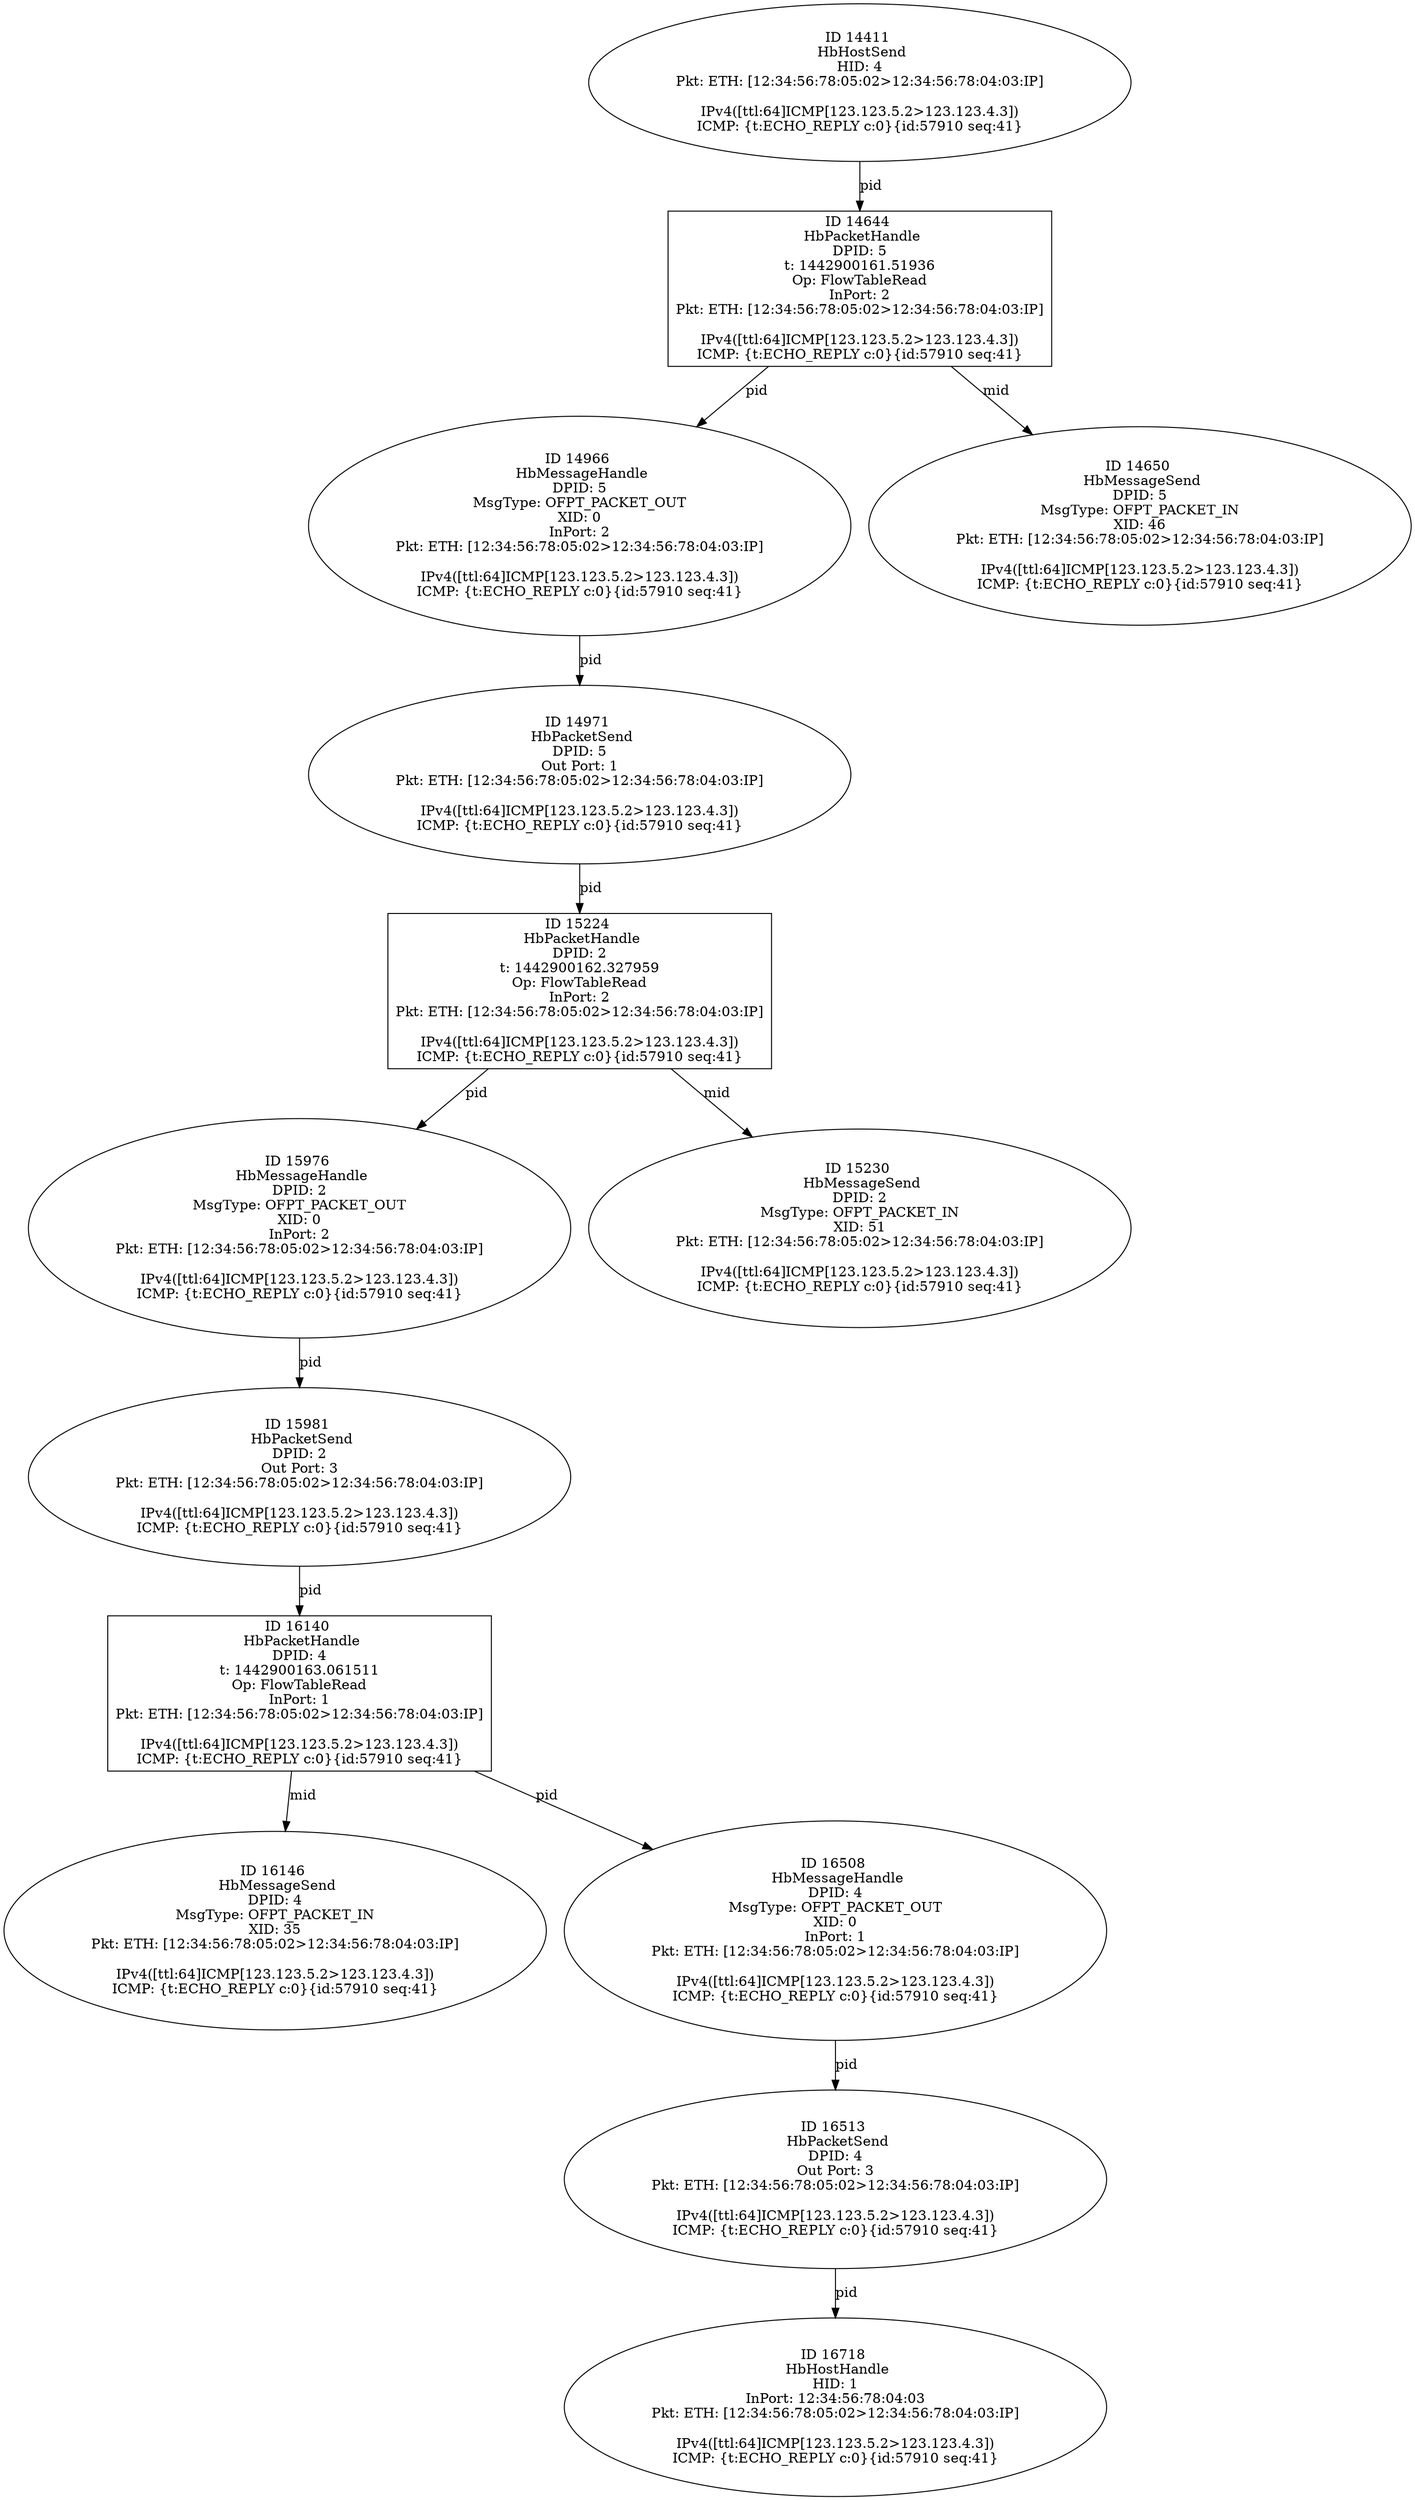 strict digraph G {
16513 [shape=oval, event=<hb_events.HbPacketSend object at 0x10b458a10>, label="ID 16513 
 HbPacketSend
DPID: 4
Out Port: 3
Pkt: ETH: [12:34:56:78:05:02>12:34:56:78:04:03:IP]

IPv4([ttl:64]ICMP[123.123.5.2>123.123.4.3])
ICMP: {t:ECHO_REPLY c:0}{id:57910 seq:41}"];
15976 [shape=oval, event=<hb_events.HbMessageHandle object at 0x10b31f650>, label="ID 15976 
 HbMessageHandle
DPID: 2
MsgType: OFPT_PACKET_OUT
XID: 0
InPort: 2
Pkt: ETH: [12:34:56:78:05:02>12:34:56:78:04:03:IP]

IPv4([ttl:64]ICMP[123.123.5.2>123.123.4.3])
ICMP: {t:ECHO_REPLY c:0}{id:57910 seq:41}"];
14411 [shape=oval, event=<hb_events.HbHostSend object at 0x10b084190>, label="ID 14411 
 HbHostSend
HID: 4
Pkt: ETH: [12:34:56:78:05:02>12:34:56:78:04:03:IP]

IPv4([ttl:64]ICMP[123.123.5.2>123.123.4.3])
ICMP: {t:ECHO_REPLY c:0}{id:57910 seq:41}"];
16140 [shape=box, event=<hb_events.HbPacketHandle object at 0x10b384610>, label="ID 16140 
 HbPacketHandle
DPID: 4
t: 1442900163.061511
Op: FlowTableRead
InPort: 1
Pkt: ETH: [12:34:56:78:05:02>12:34:56:78:04:03:IP]

IPv4([ttl:64]ICMP[123.123.5.2>123.123.4.3])
ICMP: {t:ECHO_REPLY c:0}{id:57910 seq:41}"];
15981 [shape=oval, event=<hb_events.HbPacketSend object at 0x10b31fb50>, label="ID 15981 
 HbPacketSend
DPID: 2
Out Port: 3
Pkt: ETH: [12:34:56:78:05:02>12:34:56:78:04:03:IP]

IPv4([ttl:64]ICMP[123.123.5.2>123.123.4.3])
ICMP: {t:ECHO_REPLY c:0}{id:57910 seq:41}"];
16718 [shape=oval, event=<hb_events.HbHostHandle object at 0x10b4e68d0>, label="ID 16718 
 HbHostHandle
HID: 1
InPort: 12:34:56:78:04:03
Pkt: ETH: [12:34:56:78:05:02>12:34:56:78:04:03:IP]

IPv4([ttl:64]ICMP[123.123.5.2>123.123.4.3])
ICMP: {t:ECHO_REPLY c:0}{id:57910 seq:41}"];
16146 [shape=oval, event=<hb_events.HbMessageSend object at 0x10b38b890>, label="ID 16146 
 HbMessageSend
DPID: 4
MsgType: OFPT_PACKET_IN
XID: 35
Pkt: ETH: [12:34:56:78:05:02>12:34:56:78:04:03:IP]

IPv4([ttl:64]ICMP[123.123.5.2>123.123.4.3])
ICMP: {t:ECHO_REPLY c:0}{id:57910 seq:41}"];
14644 [shape=box, event=<hb_events.HbPacketHandle object at 0x10b0dadd0>, label="ID 14644 
 HbPacketHandle
DPID: 5
t: 1442900161.51936
Op: FlowTableRead
InPort: 2
Pkt: ETH: [12:34:56:78:05:02>12:34:56:78:04:03:IP]

IPv4([ttl:64]ICMP[123.123.5.2>123.123.4.3])
ICMP: {t:ECHO_REPLY c:0}{id:57910 seq:41}"];
14966 [shape=oval, event=<hb_events.HbMessageHandle object at 0x10b176890>, label="ID 14966 
 HbMessageHandle
DPID: 5
MsgType: OFPT_PACKET_OUT
XID: 0
InPort: 2
Pkt: ETH: [12:34:56:78:05:02>12:34:56:78:04:03:IP]

IPv4([ttl:64]ICMP[123.123.5.2>123.123.4.3])
ICMP: {t:ECHO_REPLY c:0}{id:57910 seq:41}"];
15224 [shape=box, event=<hb_events.HbPacketHandle object at 0x10b1dcc50>, label="ID 15224 
 HbPacketHandle
DPID: 2
t: 1442900162.327959
Op: FlowTableRead
InPort: 2
Pkt: ETH: [12:34:56:78:05:02>12:34:56:78:04:03:IP]

IPv4([ttl:64]ICMP[123.123.5.2>123.123.4.3])
ICMP: {t:ECHO_REPLY c:0}{id:57910 seq:41}"];
14650 [shape=oval, event=<hb_events.HbMessageSend object at 0x10b0e1550>, label="ID 14650 
 HbMessageSend
DPID: 5
MsgType: OFPT_PACKET_IN
XID: 46
Pkt: ETH: [12:34:56:78:05:02>12:34:56:78:04:03:IP]

IPv4([ttl:64]ICMP[123.123.5.2>123.123.4.3])
ICMP: {t:ECHO_REPLY c:0}{id:57910 seq:41}"];
14971 [shape=oval, event=<hb_events.HbPacketSend object at 0x10b17d690>, label="ID 14971 
 HbPacketSend
DPID: 5
Out Port: 1
Pkt: ETH: [12:34:56:78:05:02>12:34:56:78:04:03:IP]

IPv4([ttl:64]ICMP[123.123.5.2>123.123.4.3])
ICMP: {t:ECHO_REPLY c:0}{id:57910 seq:41}"];
16508 [shape=oval, event=<hb_events.HbMessageHandle object at 0x10b458490>, label="ID 16508 
 HbMessageHandle
DPID: 4
MsgType: OFPT_PACKET_OUT
XID: 0
InPort: 1
Pkt: ETH: [12:34:56:78:05:02>12:34:56:78:04:03:IP]

IPv4([ttl:64]ICMP[123.123.5.2>123.123.4.3])
ICMP: {t:ECHO_REPLY c:0}{id:57910 seq:41}"];
15230 [shape=oval, event=<hb_events.HbMessageSend object at 0x10b1e3ad0>, label="ID 15230 
 HbMessageSend
DPID: 2
MsgType: OFPT_PACKET_IN
XID: 51
Pkt: ETH: [12:34:56:78:05:02>12:34:56:78:04:03:IP]

IPv4([ttl:64]ICMP[123.123.5.2>123.123.4.3])
ICMP: {t:ECHO_REPLY c:0}{id:57910 seq:41}"];
16513 -> 16718  [rel=pid, label=pid];
15976 -> 15981  [rel=pid, label=pid];
14411 -> 14644  [rel=pid, label=pid];
16140 -> 16146  [rel=mid, label=mid];
16140 -> 16508  [rel=pid, label=pid];
15981 -> 16140  [rel=pid, label=pid];
14644 -> 14650  [rel=mid, label=mid];
14644 -> 14966  [rel=pid, label=pid];
14966 -> 14971  [rel=pid, label=pid];
15224 -> 15976  [rel=pid, label=pid];
15224 -> 15230  [rel=mid, label=mid];
14971 -> 15224  [rel=pid, label=pid];
16508 -> 16513  [rel=pid, label=pid];
}
